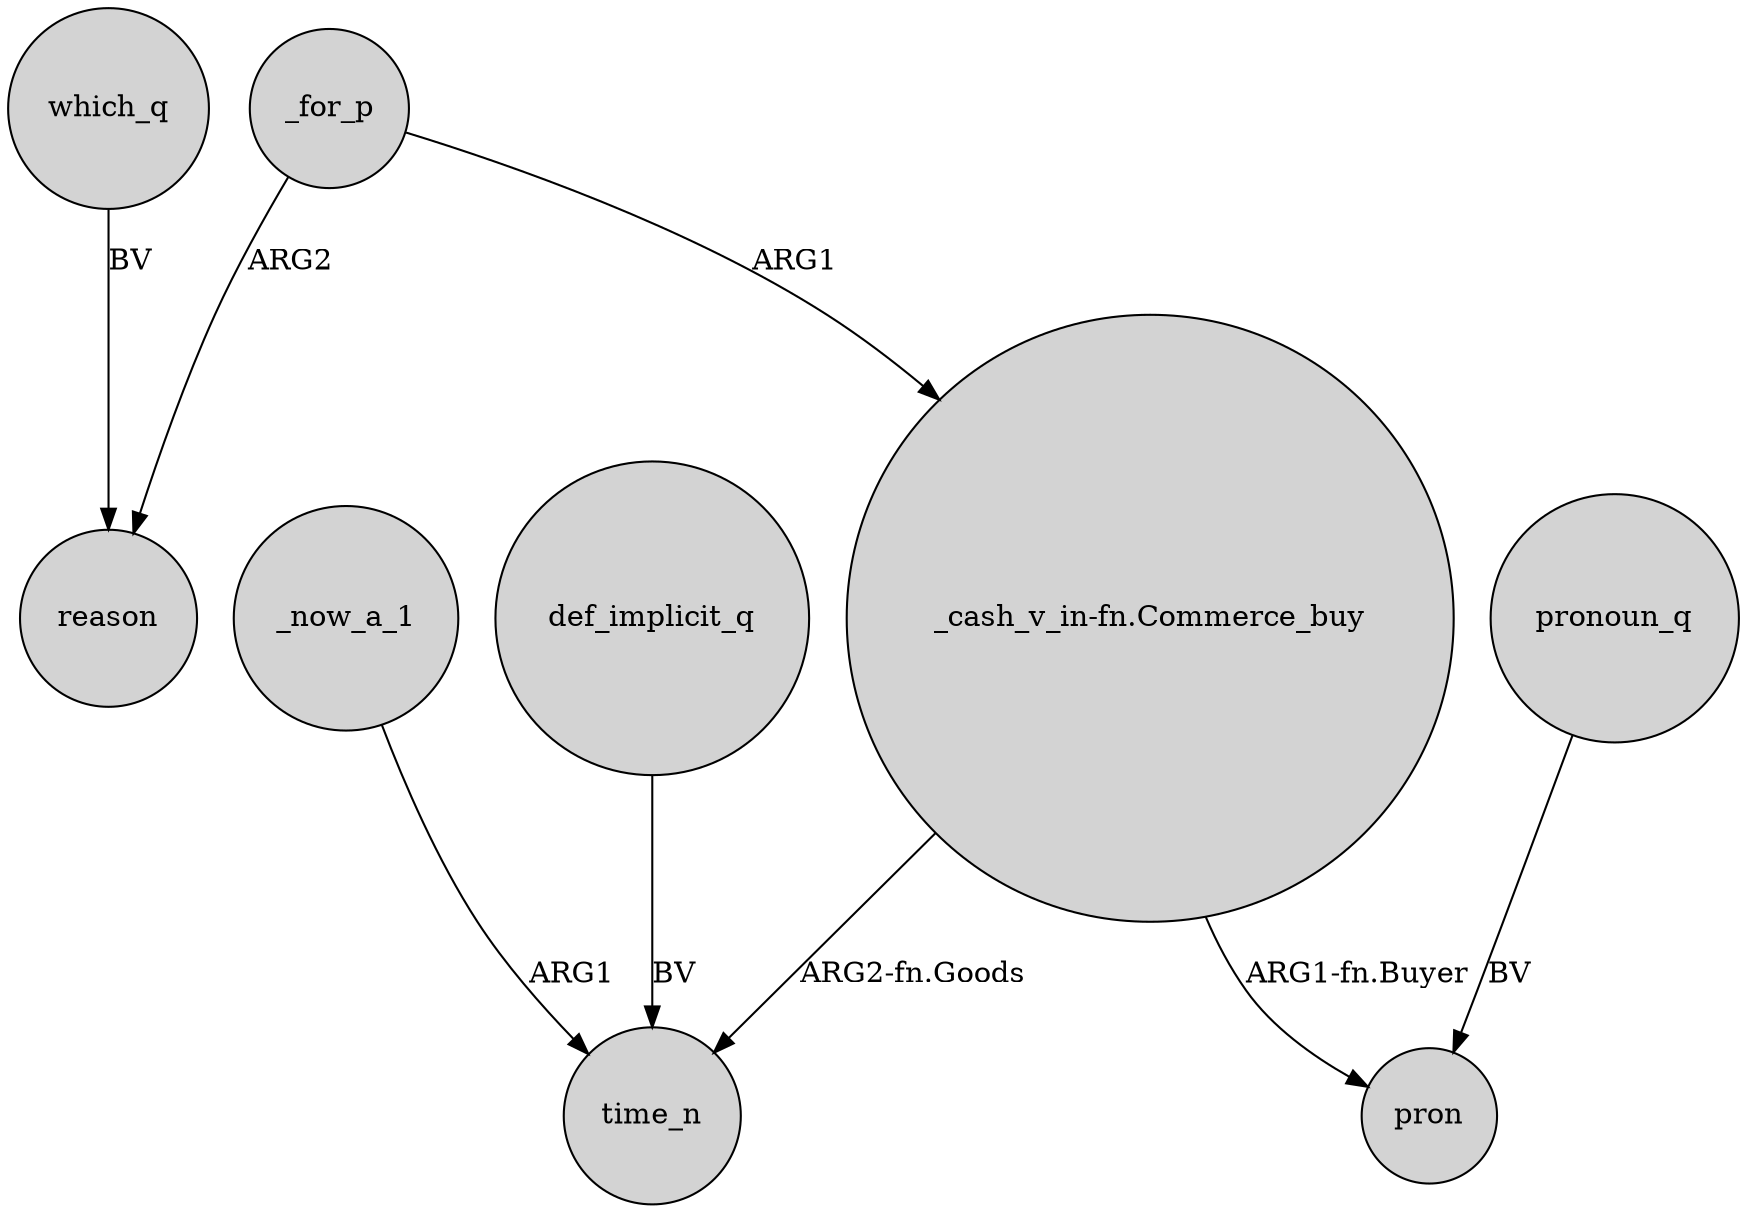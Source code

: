 digraph {
	node [shape=circle style=filled]
	_for_p -> "_cash_v_in-fn.Commerce_buy" [label=ARG1]
	_for_p -> reason [label=ARG2]
	"_cash_v_in-fn.Commerce_buy" -> time_n [label="ARG2-fn.Goods"]
	_now_a_1 -> time_n [label=ARG1]
	which_q -> reason [label=BV]
	pronoun_q -> pron [label=BV]
	def_implicit_q -> time_n [label=BV]
	"_cash_v_in-fn.Commerce_buy" -> pron [label="ARG1-fn.Buyer"]
}
